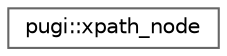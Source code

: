 digraph "类继承关系图"
{
 // INTERACTIVE_SVG=YES
 // LATEX_PDF_SIZE
  bgcolor="transparent";
  edge [fontname=Helvetica,fontsize=10,labelfontname=Helvetica,labelfontsize=10];
  node [fontname=Helvetica,fontsize=10,shape=box,height=0.2,width=0.4];
  rankdir="LR";
  Node0 [id="Node000000",label="pugi::xpath_node",height=0.2,width=0.4,color="grey40", fillcolor="white", style="filled",URL="$d7/d68/classpugi_1_1xpath__node.html",tooltip=" "];
}
